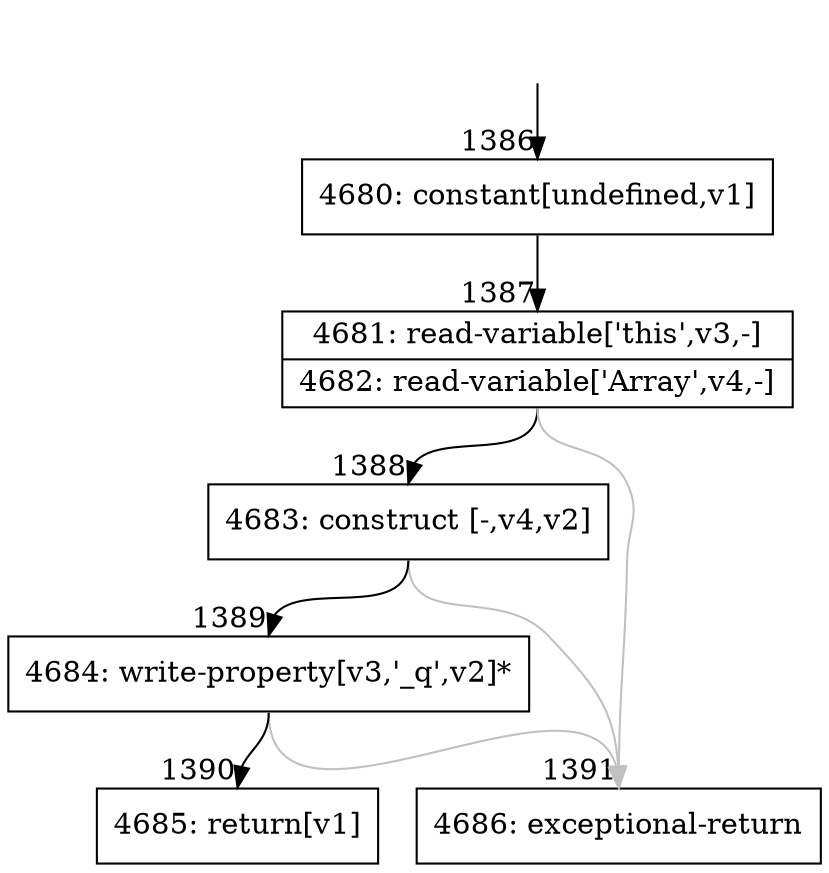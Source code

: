 digraph {
rankdir="TD"
BB_entry80[shape=none,label=""];
BB_entry80 -> BB1386 [tailport=s, headport=n, headlabel="    1386"]
BB1386 [shape=record label="{4680: constant[undefined,v1]}" ] 
BB1386 -> BB1387 [tailport=s, headport=n, headlabel="      1387"]
BB1387 [shape=record label="{4681: read-variable['this',v3,-]|4682: read-variable['Array',v4,-]}" ] 
BB1387 -> BB1388 [tailport=s, headport=n, headlabel="      1388"]
BB1387 -> BB1391 [tailport=s, headport=n, color=gray, headlabel="      1391"]
BB1388 [shape=record label="{4683: construct [-,v4,v2]}" ] 
BB1388 -> BB1389 [tailport=s, headport=n, headlabel="      1389"]
BB1388 -> BB1391 [tailport=s, headport=n, color=gray]
BB1389 [shape=record label="{4684: write-property[v3,'_q',v2]*}" ] 
BB1389 -> BB1390 [tailport=s, headport=n, headlabel="      1390"]
BB1389 -> BB1391 [tailport=s, headport=n, color=gray]
BB1390 [shape=record label="{4685: return[v1]}" ] 
BB1391 [shape=record label="{4686: exceptional-return}" ] 
//#$~ 2362
}
